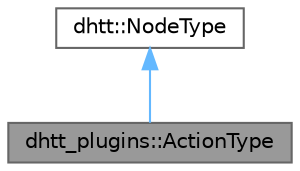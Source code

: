 digraph "dhtt_plugins::ActionType"
{
 // LATEX_PDF_SIZE
  bgcolor="transparent";
  edge [fontname=Helvetica,fontsize=10,labelfontname=Helvetica,labelfontsize=10];
  node [fontname=Helvetica,fontsize=10,shape=box,height=0.2,width=0.4];
  Node1 [label="dhtt_plugins::ActionType",height=0.2,width=0.4,color="gray40", fillcolor="grey60", style="filled", fontcolor="black",tooltip="parent class of all behavior/action type nodes"];
  Node2 -> Node1 [dir="back",color="steelblue1",style="solid"];
  Node2 [label="dhtt::NodeType",height=0.2,width=0.4,color="gray40", fillcolor="white", style="filled",URL="$classdhtt_1_1NodeType.html",tooltip="Base class describing the logic of the nodes."];
}
